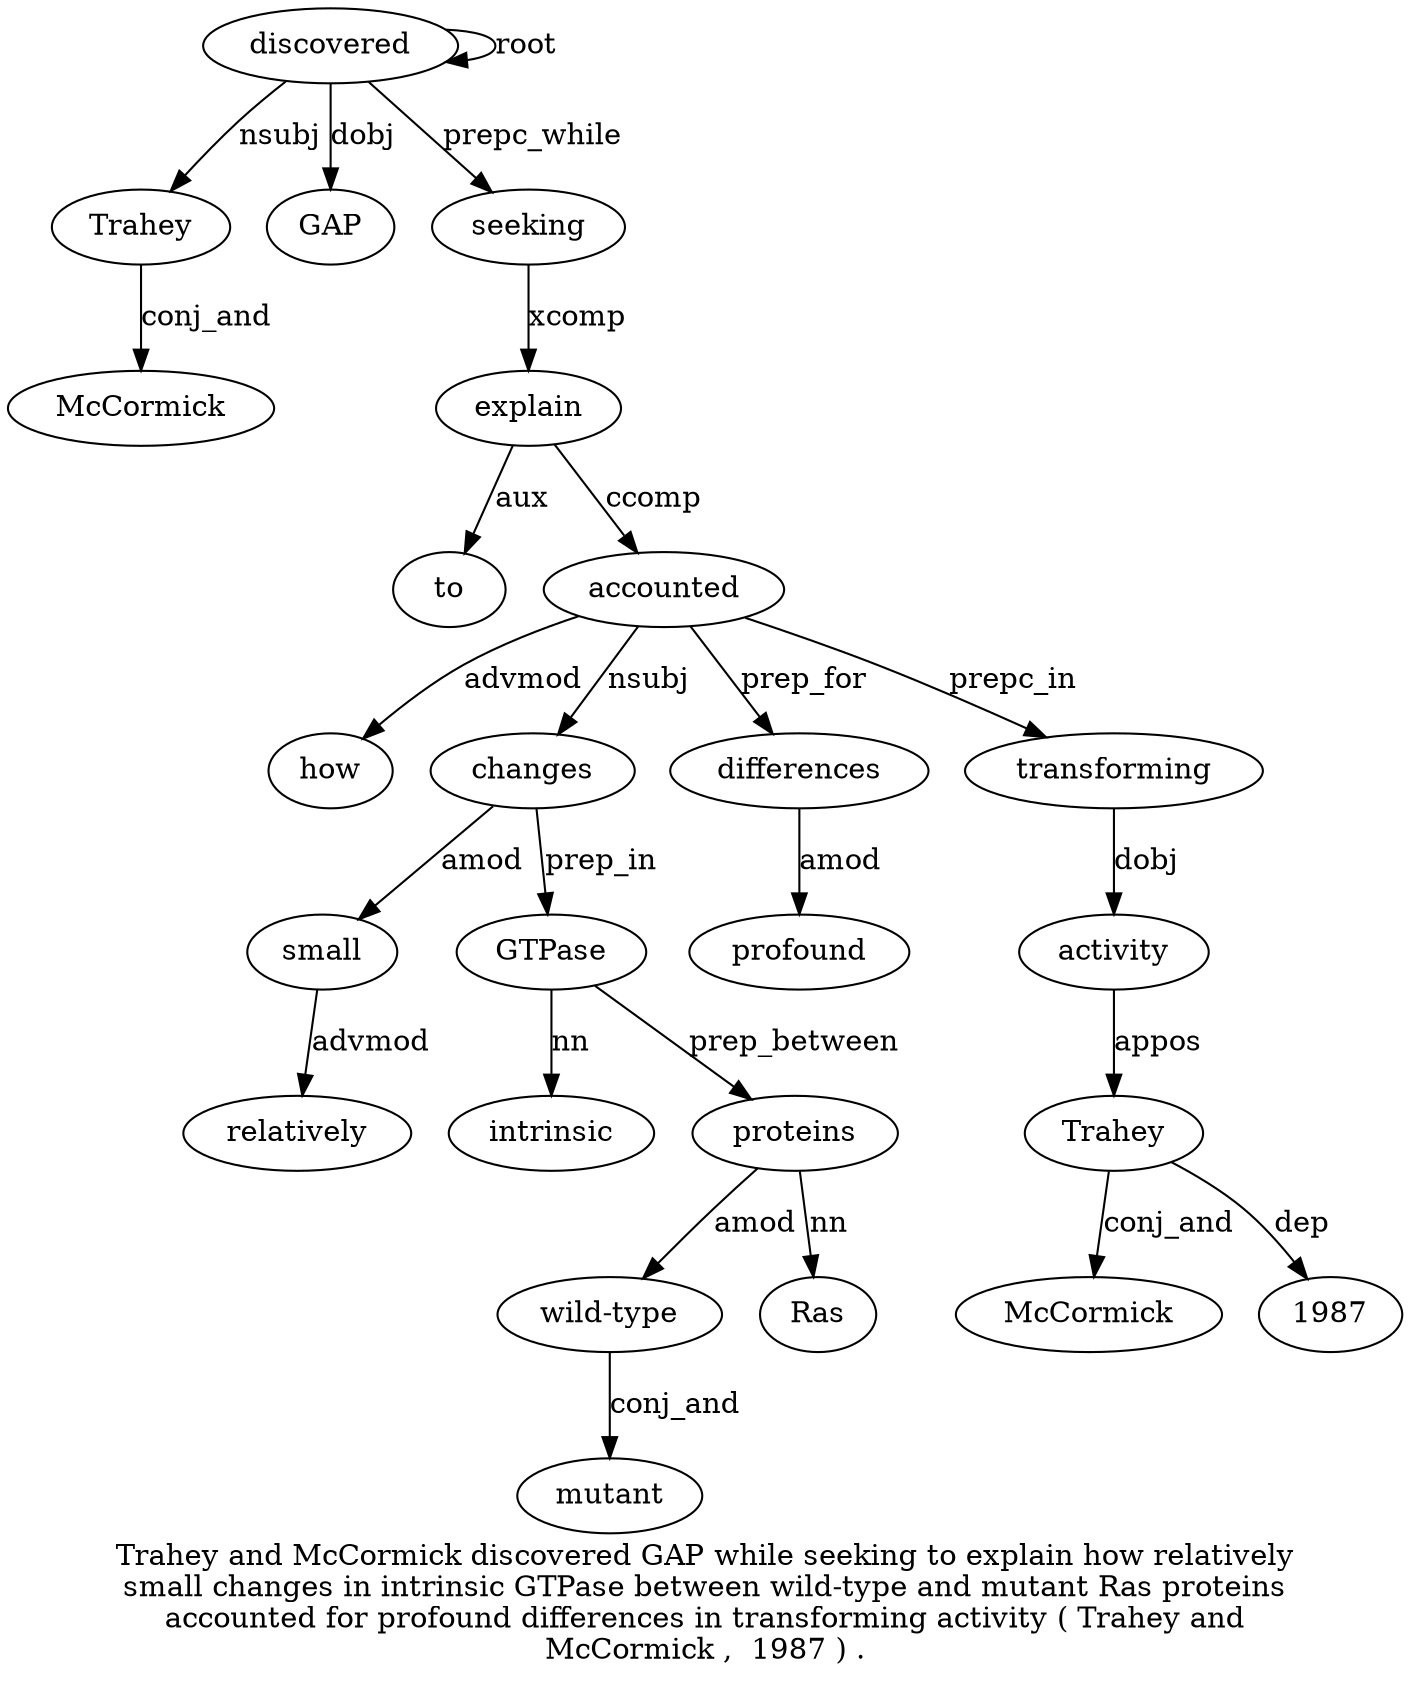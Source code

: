 digraph "Trahey and McCormick discovered GAP while seeking to explain how relatively small changes in intrinsic GTPase between wild-type and mutant Ras proteins accounted for profound differences in transforming activity ( Trahey and McCormick ,  1987 ) ." {
label="Trahey and McCormick discovered GAP while seeking to explain how relatively
small changes in intrinsic GTPase between wild-type and mutant Ras proteins
accounted for profound differences in transforming activity ( Trahey and
McCormick ,  1987 ) .";
discovered4 [style=filled, fillcolor=white, label=discovered];
Trahey1 [style=filled, fillcolor=white, label=Trahey];
discovered4 -> Trahey1  [label=nsubj];
McCormick3 [style=filled, fillcolor=white, label=McCormick];
Trahey1 -> McCormick3  [label=conj_and];
discovered4 -> discovered4  [label=root];
GAP5 [style=filled, fillcolor=white, label=GAP];
discovered4 -> GAP5  [label=dobj];
seeking7 [style=filled, fillcolor=white, label=seeking];
discovered4 -> seeking7  [label=prepc_while];
explain9 [style=filled, fillcolor=white, label=explain];
to8 [style=filled, fillcolor=white, label=to];
explain9 -> to8  [label=aux];
seeking7 -> explain9  [label=xcomp];
accounted23 [style=filled, fillcolor=white, label=accounted];
how10 [style=filled, fillcolor=white, label=how];
accounted23 -> how10  [label=advmod];
small12 [style=filled, fillcolor=white, label=small];
relatively11 [style=filled, fillcolor=white, label=relatively];
small12 -> relatively11  [label=advmod];
changes13 [style=filled, fillcolor=white, label=changes];
changes13 -> small12  [label=amod];
accounted23 -> changes13  [label=nsubj];
GTPase16 [style=filled, fillcolor=white, label=GTPase];
intrinsic15 [style=filled, fillcolor=white, label=intrinsic];
GTPase16 -> intrinsic15  [label=nn];
changes13 -> GTPase16  [label=prep_in];
proteins22 [style=filled, fillcolor=white, label=proteins];
"wild-type18" [style=filled, fillcolor=white, label="wild-type"];
proteins22 -> "wild-type18"  [label=amod];
mutant20 [style=filled, fillcolor=white, label=mutant];
"wild-type18" -> mutant20  [label=conj_and];
Ras21 [style=filled, fillcolor=white, label=Ras];
proteins22 -> Ras21  [label=nn];
GTPase16 -> proteins22  [label=prep_between];
explain9 -> accounted23  [label=ccomp];
differences26 [style=filled, fillcolor=white, label=differences];
profound25 [style=filled, fillcolor=white, label=profound];
differences26 -> profound25  [label=amod];
accounted23 -> differences26  [label=prep_for];
transforming28 [style=filled, fillcolor=white, label=transforming];
accounted23 -> transforming28  [label=prepc_in];
activity29 [style=filled, fillcolor=white, label=activity];
transforming28 -> activity29  [label=dobj];
Trahey31 [style=filled, fillcolor=white, label=Trahey];
activity29 -> Trahey31  [label=appos];
McCormick33 [style=filled, fillcolor=white, label=McCormick];
Trahey31 -> McCormick33  [label=conj_and];
198735 [style=filled, fillcolor=white, label=1987];
Trahey31 -> 198735  [label=dep];
}
